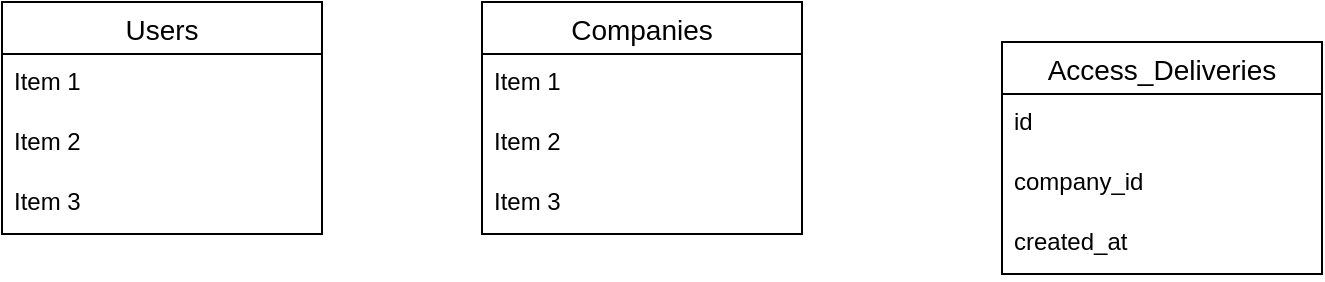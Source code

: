 <mxfile version="14.6.11" type="github">
  <diagram id="2ZBzQeSfeoIZBfcKKQR0" name="Page-1">
    <mxGraphModel dx="1422" dy="810" grid="1" gridSize="10" guides="1" tooltips="1" connect="1" arrows="1" fold="1" page="1" pageScale="1" pageWidth="827" pageHeight="1169" math="0" shadow="0">
      <root>
        <mxCell id="0" />
        <mxCell id="1" parent="0" />
        <mxCell id="zbTgR6qMujXQYNI9GsAW-1" value="Users" style="swimlane;fontStyle=0;childLayout=stackLayout;horizontal=1;startSize=26;horizontalStack=0;resizeParent=1;resizeParentMax=0;resizeLast=0;collapsible=1;marginBottom=0;align=center;fontSize=14;" vertex="1" parent="1">
          <mxGeometry x="70" y="200" width="160" height="116" as="geometry" />
        </mxCell>
        <mxCell id="zbTgR6qMujXQYNI9GsAW-2" value="Item 1" style="text;strokeColor=none;fillColor=none;spacingLeft=4;spacingRight=4;overflow=hidden;rotatable=0;points=[[0,0.5],[1,0.5]];portConstraint=eastwest;fontSize=12;" vertex="1" parent="zbTgR6qMujXQYNI9GsAW-1">
          <mxGeometry y="26" width="160" height="30" as="geometry" />
        </mxCell>
        <mxCell id="zbTgR6qMujXQYNI9GsAW-3" value="Item 2" style="text;strokeColor=none;fillColor=none;spacingLeft=4;spacingRight=4;overflow=hidden;rotatable=0;points=[[0,0.5],[1,0.5]];portConstraint=eastwest;fontSize=12;" vertex="1" parent="zbTgR6qMujXQYNI9GsAW-1">
          <mxGeometry y="56" width="160" height="30" as="geometry" />
        </mxCell>
        <mxCell id="zbTgR6qMujXQYNI9GsAW-4" value="Item 3" style="text;strokeColor=none;fillColor=none;spacingLeft=4;spacingRight=4;overflow=hidden;rotatable=0;points=[[0,0.5],[1,0.5]];portConstraint=eastwest;fontSize=12;" vertex="1" parent="zbTgR6qMujXQYNI9GsAW-1">
          <mxGeometry y="86" width="160" height="30" as="geometry" />
        </mxCell>
        <mxCell id="zbTgR6qMujXQYNI9GsAW-5" value="Companies" style="swimlane;fontStyle=0;childLayout=stackLayout;horizontal=1;startSize=26;horizontalStack=0;resizeParent=1;resizeParentMax=0;resizeLast=0;collapsible=1;marginBottom=0;align=center;fontSize=14;" vertex="1" parent="1">
          <mxGeometry x="310" y="200" width="160" height="116" as="geometry" />
        </mxCell>
        <mxCell id="zbTgR6qMujXQYNI9GsAW-6" value="Item 1" style="text;strokeColor=none;fillColor=none;spacingLeft=4;spacingRight=4;overflow=hidden;rotatable=0;points=[[0,0.5],[1,0.5]];portConstraint=eastwest;fontSize=12;" vertex="1" parent="zbTgR6qMujXQYNI9GsAW-5">
          <mxGeometry y="26" width="160" height="30" as="geometry" />
        </mxCell>
        <mxCell id="zbTgR6qMujXQYNI9GsAW-7" value="Item 2" style="text;strokeColor=none;fillColor=none;spacingLeft=4;spacingRight=4;overflow=hidden;rotatable=0;points=[[0,0.5],[1,0.5]];portConstraint=eastwest;fontSize=12;" vertex="1" parent="zbTgR6qMujXQYNI9GsAW-5">
          <mxGeometry y="56" width="160" height="30" as="geometry" />
        </mxCell>
        <mxCell id="zbTgR6qMujXQYNI9GsAW-8" value="Item 3" style="text;strokeColor=none;fillColor=none;spacingLeft=4;spacingRight=4;overflow=hidden;rotatable=0;points=[[0,0.5],[1,0.5]];portConstraint=eastwest;fontSize=12;" vertex="1" parent="zbTgR6qMujXQYNI9GsAW-5">
          <mxGeometry y="86" width="160" height="30" as="geometry" />
        </mxCell>
        <mxCell id="zbTgR6qMujXQYNI9GsAW-9" value="Access_Deliveries" style="swimlane;fontStyle=0;childLayout=stackLayout;horizontal=1;startSize=26;horizontalStack=0;resizeParent=1;resizeParentMax=0;resizeLast=0;collapsible=1;marginBottom=0;align=center;fontSize=14;" vertex="1" parent="1">
          <mxGeometry x="570" y="220" width="160" height="116" as="geometry" />
        </mxCell>
        <mxCell id="zbTgR6qMujXQYNI9GsAW-10" value="id" style="text;strokeColor=none;fillColor=none;spacingLeft=4;spacingRight=4;overflow=hidden;rotatable=0;points=[[0,0.5],[1,0.5]];portConstraint=eastwest;fontSize=12;" vertex="1" parent="zbTgR6qMujXQYNI9GsAW-9">
          <mxGeometry y="26" width="160" height="30" as="geometry" />
        </mxCell>
        <mxCell id="zbTgR6qMujXQYNI9GsAW-11" value="company_id" style="text;strokeColor=none;fillColor=none;spacingLeft=4;spacingRight=4;overflow=hidden;rotatable=0;points=[[0,0.5],[1,0.5]];portConstraint=eastwest;fontSize=12;" vertex="1" parent="zbTgR6qMujXQYNI9GsAW-9">
          <mxGeometry y="56" width="160" height="30" as="geometry" />
        </mxCell>
        <mxCell id="zbTgR6qMujXQYNI9GsAW-12" value="created_at" style="text;strokeColor=none;fillColor=none;spacingLeft=4;spacingRight=4;overflow=hidden;rotatable=0;points=[[0,0.5],[1,0.5]];portConstraint=eastwest;fontSize=12;" vertex="1" parent="zbTgR6qMujXQYNI9GsAW-9">
          <mxGeometry y="86" width="160" height="30" as="geometry" />
        </mxCell>
      </root>
    </mxGraphModel>
  </diagram>
</mxfile>
